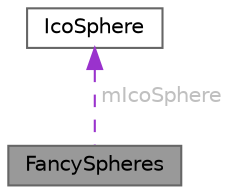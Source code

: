 digraph "FancySpheres"
{
 // LATEX_PDF_SIZE
  bgcolor="transparent";
  edge [fontname=Helvetica,fontsize=10,labelfontname=Helvetica,labelfontsize=10];
  node [fontname=Helvetica,fontsize=10,shape=box,height=0.2,width=0.4];
  Node1 [id="Node000001",label="FancySpheres",height=0.2,width=0.4,color="gray40", fillcolor="grey60", style="filled", fontcolor="black",tooltip=" "];
  Node2 -> Node1 [id="edge1_Node000001_Node000002",dir="back",color="darkorchid3",style="dashed",tooltip=" ",label=" mIcoSphere",fontcolor="grey" ];
  Node2 [id="Node000002",label="IcoSphere",height=0.2,width=0.4,color="gray40", fillcolor="white", style="filled",URL="$class_ico_sphere.html",tooltip=" "];
}
